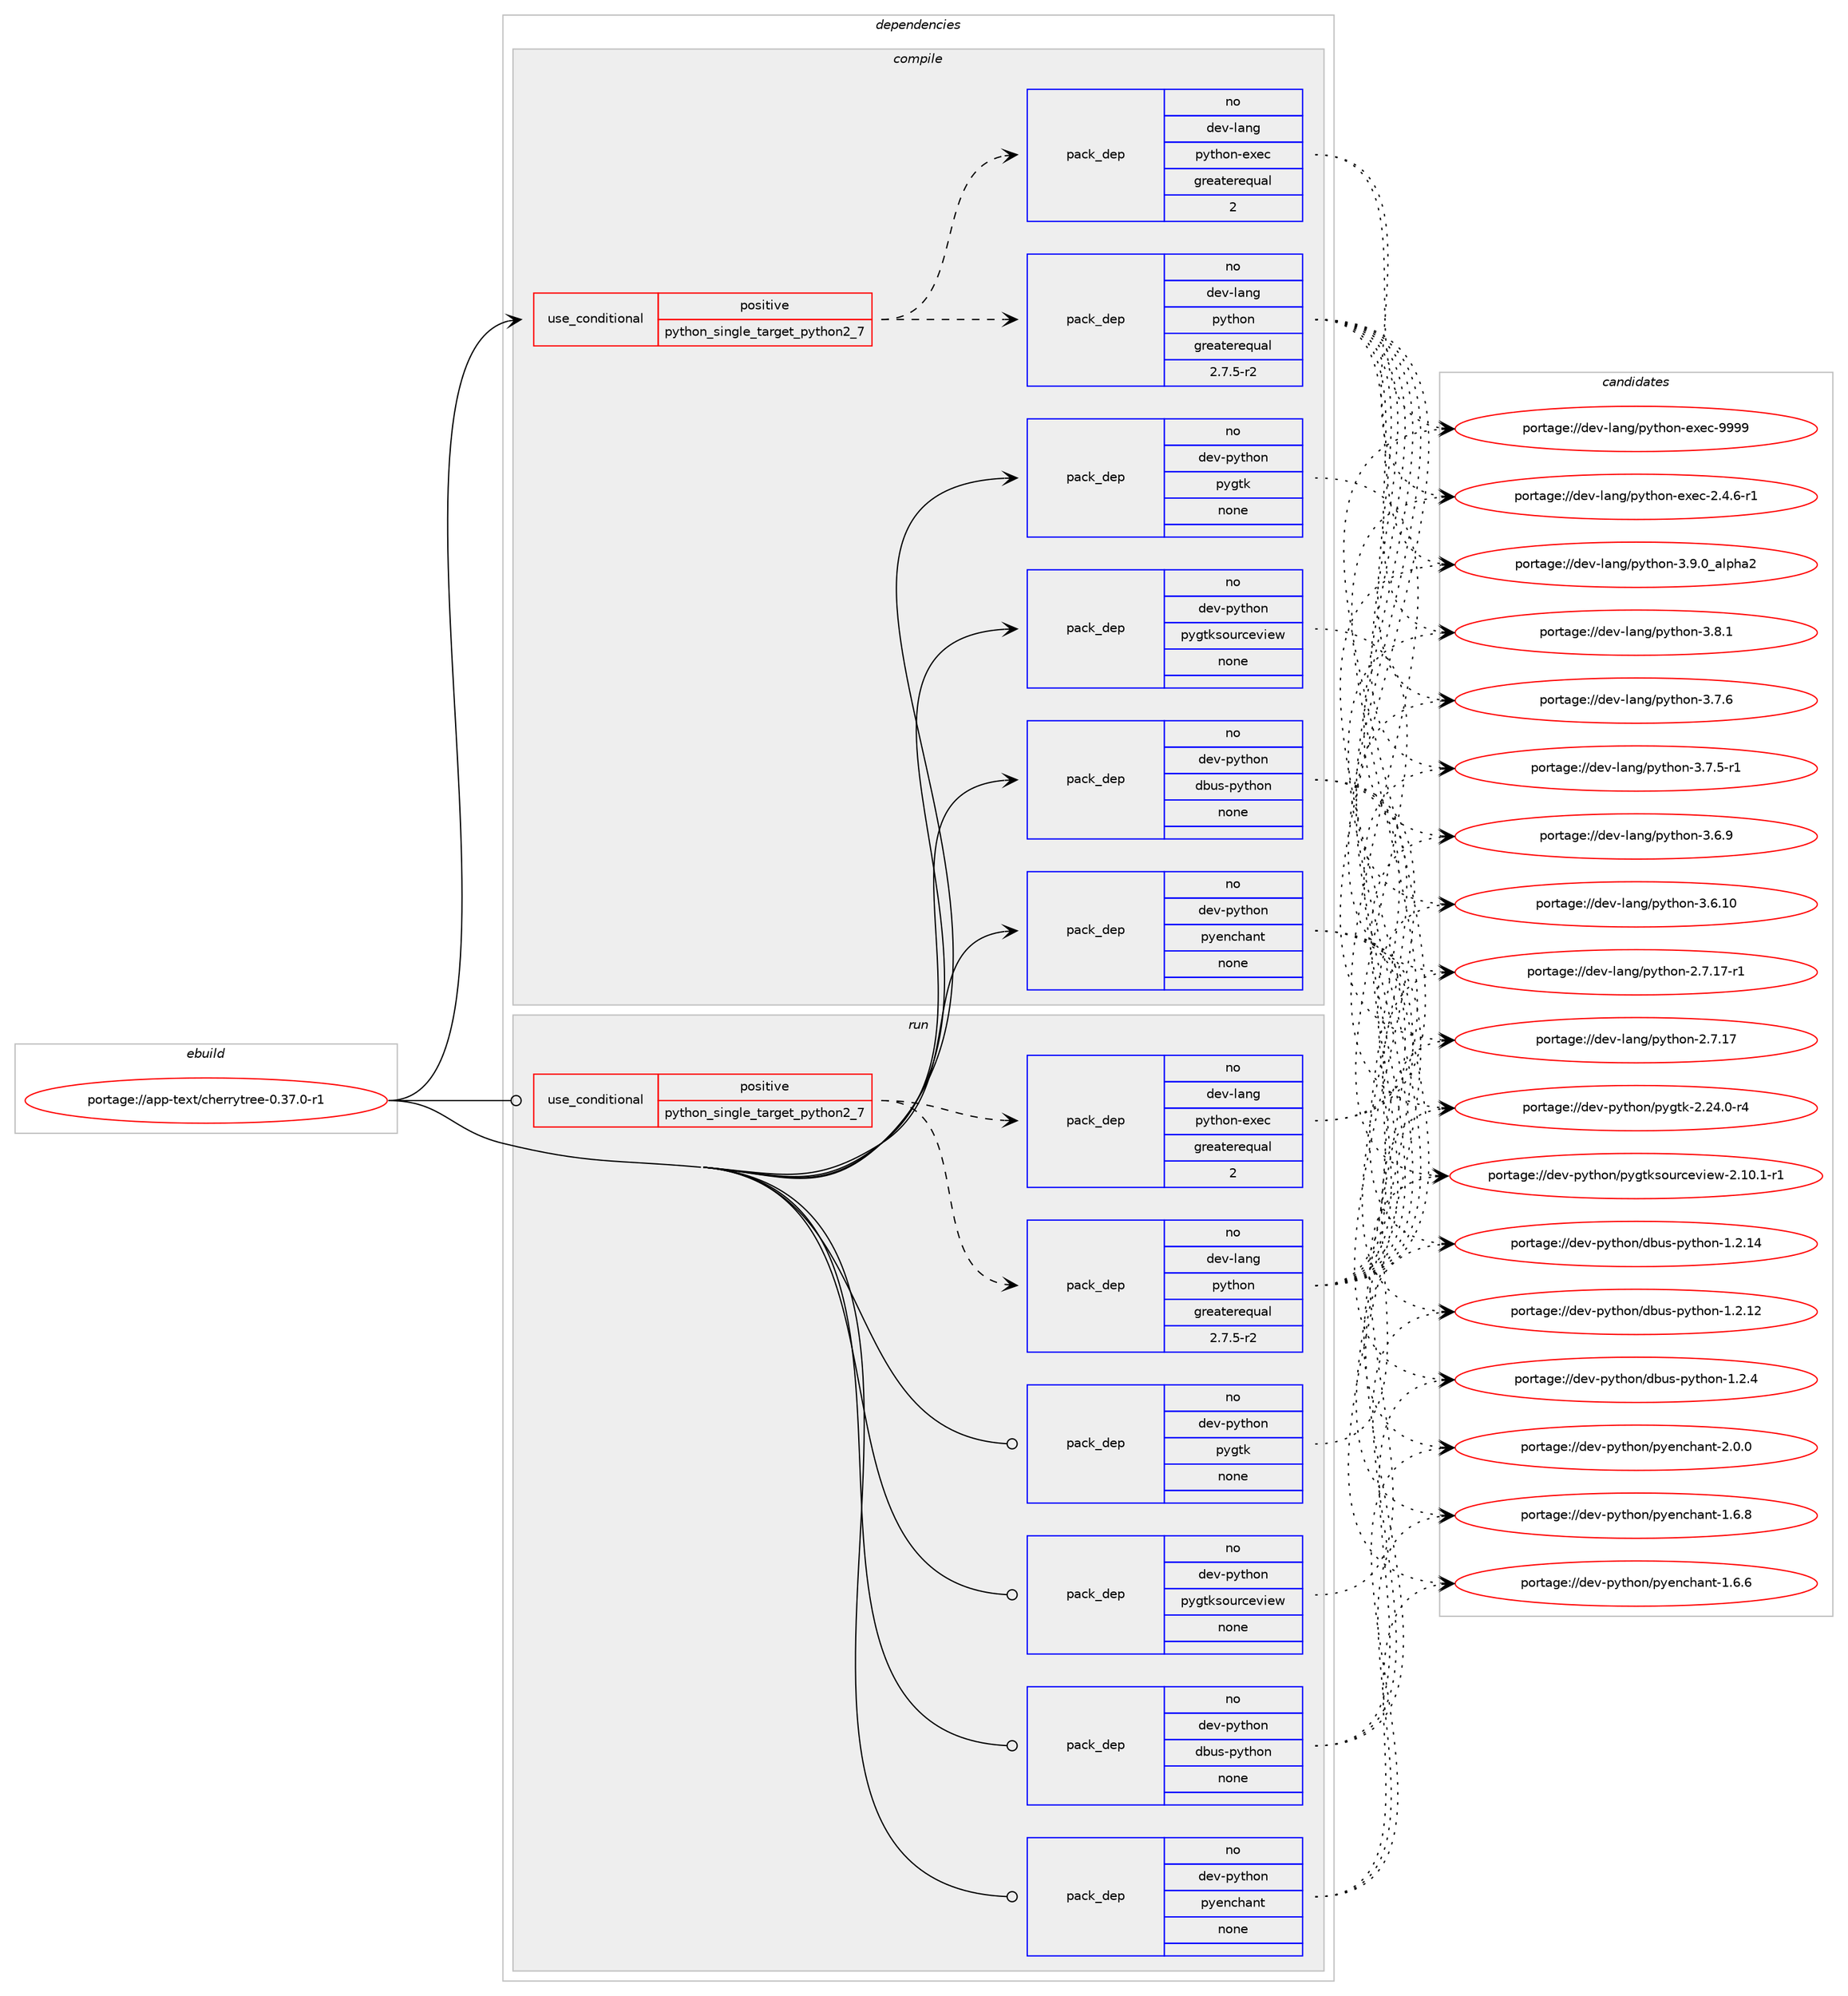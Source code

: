 digraph prolog {

# *************
# Graph options
# *************

newrank=true;
concentrate=true;
compound=true;
graph [rankdir=LR,fontname=Helvetica,fontsize=10,ranksep=1.5];#, ranksep=2.5, nodesep=0.2];
edge  [arrowhead=vee];
node  [fontname=Helvetica,fontsize=10];

# **********
# The ebuild
# **********

subgraph cluster_leftcol {
color=gray;
rank=same;
label=<<i>ebuild</i>>;
id [label="portage://app-text/cherrytree-0.37.0-r1", color=red, width=4, href="../app-text/cherrytree-0.37.0-r1.svg"];
}

# ****************
# The dependencies
# ****************

subgraph cluster_midcol {
color=gray;
label=<<i>dependencies</i>>;
subgraph cluster_compile {
fillcolor="#eeeeee";
style=filled;
label=<<i>compile</i>>;
subgraph cond140550 {
dependency598643 [label=<<TABLE BORDER="0" CELLBORDER="1" CELLSPACING="0" CELLPADDING="4"><TR><TD ROWSPAN="3" CELLPADDING="10">use_conditional</TD></TR><TR><TD>positive</TD></TR><TR><TD>python_single_target_python2_7</TD></TR></TABLE>>, shape=none, color=red];
subgraph pack450103 {
dependency598644 [label=<<TABLE BORDER="0" CELLBORDER="1" CELLSPACING="0" CELLPADDING="4" WIDTH="220"><TR><TD ROWSPAN="6" CELLPADDING="30">pack_dep</TD></TR><TR><TD WIDTH="110">no</TD></TR><TR><TD>dev-lang</TD></TR><TR><TD>python</TD></TR><TR><TD>greaterequal</TD></TR><TR><TD>2.7.5-r2</TD></TR></TABLE>>, shape=none, color=blue];
}
dependency598643:e -> dependency598644:w [weight=20,style="dashed",arrowhead="vee"];
subgraph pack450104 {
dependency598645 [label=<<TABLE BORDER="0" CELLBORDER="1" CELLSPACING="0" CELLPADDING="4" WIDTH="220"><TR><TD ROWSPAN="6" CELLPADDING="30">pack_dep</TD></TR><TR><TD WIDTH="110">no</TD></TR><TR><TD>dev-lang</TD></TR><TR><TD>python-exec</TD></TR><TR><TD>greaterequal</TD></TR><TR><TD>2</TD></TR></TABLE>>, shape=none, color=blue];
}
dependency598643:e -> dependency598645:w [weight=20,style="dashed",arrowhead="vee"];
}
id:e -> dependency598643:w [weight=20,style="solid",arrowhead="vee"];
subgraph pack450105 {
dependency598646 [label=<<TABLE BORDER="0" CELLBORDER="1" CELLSPACING="0" CELLPADDING="4" WIDTH="220"><TR><TD ROWSPAN="6" CELLPADDING="30">pack_dep</TD></TR><TR><TD WIDTH="110">no</TD></TR><TR><TD>dev-python</TD></TR><TR><TD>dbus-python</TD></TR><TR><TD>none</TD></TR><TR><TD></TD></TR></TABLE>>, shape=none, color=blue];
}
id:e -> dependency598646:w [weight=20,style="solid",arrowhead="vee"];
subgraph pack450106 {
dependency598647 [label=<<TABLE BORDER="0" CELLBORDER="1" CELLSPACING="0" CELLPADDING="4" WIDTH="220"><TR><TD ROWSPAN="6" CELLPADDING="30">pack_dep</TD></TR><TR><TD WIDTH="110">no</TD></TR><TR><TD>dev-python</TD></TR><TR><TD>pyenchant</TD></TR><TR><TD>none</TD></TR><TR><TD></TD></TR></TABLE>>, shape=none, color=blue];
}
id:e -> dependency598647:w [weight=20,style="solid",arrowhead="vee"];
subgraph pack450107 {
dependency598648 [label=<<TABLE BORDER="0" CELLBORDER="1" CELLSPACING="0" CELLPADDING="4" WIDTH="220"><TR><TD ROWSPAN="6" CELLPADDING="30">pack_dep</TD></TR><TR><TD WIDTH="110">no</TD></TR><TR><TD>dev-python</TD></TR><TR><TD>pygtk</TD></TR><TR><TD>none</TD></TR><TR><TD></TD></TR></TABLE>>, shape=none, color=blue];
}
id:e -> dependency598648:w [weight=20,style="solid",arrowhead="vee"];
subgraph pack450108 {
dependency598649 [label=<<TABLE BORDER="0" CELLBORDER="1" CELLSPACING="0" CELLPADDING="4" WIDTH="220"><TR><TD ROWSPAN="6" CELLPADDING="30">pack_dep</TD></TR><TR><TD WIDTH="110">no</TD></TR><TR><TD>dev-python</TD></TR><TR><TD>pygtksourceview</TD></TR><TR><TD>none</TD></TR><TR><TD></TD></TR></TABLE>>, shape=none, color=blue];
}
id:e -> dependency598649:w [weight=20,style="solid",arrowhead="vee"];
}
subgraph cluster_compileandrun {
fillcolor="#eeeeee";
style=filled;
label=<<i>compile and run</i>>;
}
subgraph cluster_run {
fillcolor="#eeeeee";
style=filled;
label=<<i>run</i>>;
subgraph cond140551 {
dependency598650 [label=<<TABLE BORDER="0" CELLBORDER="1" CELLSPACING="0" CELLPADDING="4"><TR><TD ROWSPAN="3" CELLPADDING="10">use_conditional</TD></TR><TR><TD>positive</TD></TR><TR><TD>python_single_target_python2_7</TD></TR></TABLE>>, shape=none, color=red];
subgraph pack450109 {
dependency598651 [label=<<TABLE BORDER="0" CELLBORDER="1" CELLSPACING="0" CELLPADDING="4" WIDTH="220"><TR><TD ROWSPAN="6" CELLPADDING="30">pack_dep</TD></TR><TR><TD WIDTH="110">no</TD></TR><TR><TD>dev-lang</TD></TR><TR><TD>python</TD></TR><TR><TD>greaterequal</TD></TR><TR><TD>2.7.5-r2</TD></TR></TABLE>>, shape=none, color=blue];
}
dependency598650:e -> dependency598651:w [weight=20,style="dashed",arrowhead="vee"];
subgraph pack450110 {
dependency598652 [label=<<TABLE BORDER="0" CELLBORDER="1" CELLSPACING="0" CELLPADDING="4" WIDTH="220"><TR><TD ROWSPAN="6" CELLPADDING="30">pack_dep</TD></TR><TR><TD WIDTH="110">no</TD></TR><TR><TD>dev-lang</TD></TR><TR><TD>python-exec</TD></TR><TR><TD>greaterequal</TD></TR><TR><TD>2</TD></TR></TABLE>>, shape=none, color=blue];
}
dependency598650:e -> dependency598652:w [weight=20,style="dashed",arrowhead="vee"];
}
id:e -> dependency598650:w [weight=20,style="solid",arrowhead="odot"];
subgraph pack450111 {
dependency598653 [label=<<TABLE BORDER="0" CELLBORDER="1" CELLSPACING="0" CELLPADDING="4" WIDTH="220"><TR><TD ROWSPAN="6" CELLPADDING="30">pack_dep</TD></TR><TR><TD WIDTH="110">no</TD></TR><TR><TD>dev-python</TD></TR><TR><TD>dbus-python</TD></TR><TR><TD>none</TD></TR><TR><TD></TD></TR></TABLE>>, shape=none, color=blue];
}
id:e -> dependency598653:w [weight=20,style="solid",arrowhead="odot"];
subgraph pack450112 {
dependency598654 [label=<<TABLE BORDER="0" CELLBORDER="1" CELLSPACING="0" CELLPADDING="4" WIDTH="220"><TR><TD ROWSPAN="6" CELLPADDING="30">pack_dep</TD></TR><TR><TD WIDTH="110">no</TD></TR><TR><TD>dev-python</TD></TR><TR><TD>pyenchant</TD></TR><TR><TD>none</TD></TR><TR><TD></TD></TR></TABLE>>, shape=none, color=blue];
}
id:e -> dependency598654:w [weight=20,style="solid",arrowhead="odot"];
subgraph pack450113 {
dependency598655 [label=<<TABLE BORDER="0" CELLBORDER="1" CELLSPACING="0" CELLPADDING="4" WIDTH="220"><TR><TD ROWSPAN="6" CELLPADDING="30">pack_dep</TD></TR><TR><TD WIDTH="110">no</TD></TR><TR><TD>dev-python</TD></TR><TR><TD>pygtk</TD></TR><TR><TD>none</TD></TR><TR><TD></TD></TR></TABLE>>, shape=none, color=blue];
}
id:e -> dependency598655:w [weight=20,style="solid",arrowhead="odot"];
subgraph pack450114 {
dependency598656 [label=<<TABLE BORDER="0" CELLBORDER="1" CELLSPACING="0" CELLPADDING="4" WIDTH="220"><TR><TD ROWSPAN="6" CELLPADDING="30">pack_dep</TD></TR><TR><TD WIDTH="110">no</TD></TR><TR><TD>dev-python</TD></TR><TR><TD>pygtksourceview</TD></TR><TR><TD>none</TD></TR><TR><TD></TD></TR></TABLE>>, shape=none, color=blue];
}
id:e -> dependency598656:w [weight=20,style="solid",arrowhead="odot"];
}
}

# **************
# The candidates
# **************

subgraph cluster_choices {
rank=same;
color=gray;
label=<<i>candidates</i>>;

subgraph choice450103 {
color=black;
nodesep=1;
choice10010111845108971101034711212111610411111045514657464895971081121049750 [label="portage://dev-lang/python-3.9.0_alpha2", color=red, width=4,href="../dev-lang/python-3.9.0_alpha2.svg"];
choice100101118451089711010347112121116104111110455146564649 [label="portage://dev-lang/python-3.8.1", color=red, width=4,href="../dev-lang/python-3.8.1.svg"];
choice100101118451089711010347112121116104111110455146554654 [label="portage://dev-lang/python-3.7.6", color=red, width=4,href="../dev-lang/python-3.7.6.svg"];
choice1001011184510897110103471121211161041111104551465546534511449 [label="portage://dev-lang/python-3.7.5-r1", color=red, width=4,href="../dev-lang/python-3.7.5-r1.svg"];
choice100101118451089711010347112121116104111110455146544657 [label="portage://dev-lang/python-3.6.9", color=red, width=4,href="../dev-lang/python-3.6.9.svg"];
choice10010111845108971101034711212111610411111045514654464948 [label="portage://dev-lang/python-3.6.10", color=red, width=4,href="../dev-lang/python-3.6.10.svg"];
choice100101118451089711010347112121116104111110455046554649554511449 [label="portage://dev-lang/python-2.7.17-r1", color=red, width=4,href="../dev-lang/python-2.7.17-r1.svg"];
choice10010111845108971101034711212111610411111045504655464955 [label="portage://dev-lang/python-2.7.17", color=red, width=4,href="../dev-lang/python-2.7.17.svg"];
dependency598644:e -> choice10010111845108971101034711212111610411111045514657464895971081121049750:w [style=dotted,weight="100"];
dependency598644:e -> choice100101118451089711010347112121116104111110455146564649:w [style=dotted,weight="100"];
dependency598644:e -> choice100101118451089711010347112121116104111110455146554654:w [style=dotted,weight="100"];
dependency598644:e -> choice1001011184510897110103471121211161041111104551465546534511449:w [style=dotted,weight="100"];
dependency598644:e -> choice100101118451089711010347112121116104111110455146544657:w [style=dotted,weight="100"];
dependency598644:e -> choice10010111845108971101034711212111610411111045514654464948:w [style=dotted,weight="100"];
dependency598644:e -> choice100101118451089711010347112121116104111110455046554649554511449:w [style=dotted,weight="100"];
dependency598644:e -> choice10010111845108971101034711212111610411111045504655464955:w [style=dotted,weight="100"];
}
subgraph choice450104 {
color=black;
nodesep=1;
choice10010111845108971101034711212111610411111045101120101994557575757 [label="portage://dev-lang/python-exec-9999", color=red, width=4,href="../dev-lang/python-exec-9999.svg"];
choice10010111845108971101034711212111610411111045101120101994550465246544511449 [label="portage://dev-lang/python-exec-2.4.6-r1", color=red, width=4,href="../dev-lang/python-exec-2.4.6-r1.svg"];
dependency598645:e -> choice10010111845108971101034711212111610411111045101120101994557575757:w [style=dotted,weight="100"];
dependency598645:e -> choice10010111845108971101034711212111610411111045101120101994550465246544511449:w [style=dotted,weight="100"];
}
subgraph choice450105 {
color=black;
nodesep=1;
choice10010111845112121116104111110471009811711545112121116104111110454946504652 [label="portage://dev-python/dbus-python-1.2.4", color=red, width=4,href="../dev-python/dbus-python-1.2.4.svg"];
choice1001011184511212111610411111047100981171154511212111610411111045494650464952 [label="portage://dev-python/dbus-python-1.2.14", color=red, width=4,href="../dev-python/dbus-python-1.2.14.svg"];
choice1001011184511212111610411111047100981171154511212111610411111045494650464950 [label="portage://dev-python/dbus-python-1.2.12", color=red, width=4,href="../dev-python/dbus-python-1.2.12.svg"];
dependency598646:e -> choice10010111845112121116104111110471009811711545112121116104111110454946504652:w [style=dotted,weight="100"];
dependency598646:e -> choice1001011184511212111610411111047100981171154511212111610411111045494650464952:w [style=dotted,weight="100"];
dependency598646:e -> choice1001011184511212111610411111047100981171154511212111610411111045494650464950:w [style=dotted,weight="100"];
}
subgraph choice450106 {
color=black;
nodesep=1;
choice10010111845112121116104111110471121211011109910497110116455046484648 [label="portage://dev-python/pyenchant-2.0.0", color=red, width=4,href="../dev-python/pyenchant-2.0.0.svg"];
choice10010111845112121116104111110471121211011109910497110116454946544656 [label="portage://dev-python/pyenchant-1.6.8", color=red, width=4,href="../dev-python/pyenchant-1.6.8.svg"];
choice10010111845112121116104111110471121211011109910497110116454946544654 [label="portage://dev-python/pyenchant-1.6.6", color=red, width=4,href="../dev-python/pyenchant-1.6.6.svg"];
dependency598647:e -> choice10010111845112121116104111110471121211011109910497110116455046484648:w [style=dotted,weight="100"];
dependency598647:e -> choice10010111845112121116104111110471121211011109910497110116454946544656:w [style=dotted,weight="100"];
dependency598647:e -> choice10010111845112121116104111110471121211011109910497110116454946544654:w [style=dotted,weight="100"];
}
subgraph choice450107 {
color=black;
nodesep=1;
choice1001011184511212111610411111047112121103116107455046505246484511452 [label="portage://dev-python/pygtk-2.24.0-r4", color=red, width=4,href="../dev-python/pygtk-2.24.0-r4.svg"];
dependency598648:e -> choice1001011184511212111610411111047112121103116107455046505246484511452:w [style=dotted,weight="100"];
}
subgraph choice450108 {
color=black;
nodesep=1;
choice100101118451121211161041111104711212110311610711511111711499101118105101119455046494846494511449 [label="portage://dev-python/pygtksourceview-2.10.1-r1", color=red, width=4,href="../dev-python/pygtksourceview-2.10.1-r1.svg"];
dependency598649:e -> choice100101118451121211161041111104711212110311610711511111711499101118105101119455046494846494511449:w [style=dotted,weight="100"];
}
subgraph choice450109 {
color=black;
nodesep=1;
choice10010111845108971101034711212111610411111045514657464895971081121049750 [label="portage://dev-lang/python-3.9.0_alpha2", color=red, width=4,href="../dev-lang/python-3.9.0_alpha2.svg"];
choice100101118451089711010347112121116104111110455146564649 [label="portage://dev-lang/python-3.8.1", color=red, width=4,href="../dev-lang/python-3.8.1.svg"];
choice100101118451089711010347112121116104111110455146554654 [label="portage://dev-lang/python-3.7.6", color=red, width=4,href="../dev-lang/python-3.7.6.svg"];
choice1001011184510897110103471121211161041111104551465546534511449 [label="portage://dev-lang/python-3.7.5-r1", color=red, width=4,href="../dev-lang/python-3.7.5-r1.svg"];
choice100101118451089711010347112121116104111110455146544657 [label="portage://dev-lang/python-3.6.9", color=red, width=4,href="../dev-lang/python-3.6.9.svg"];
choice10010111845108971101034711212111610411111045514654464948 [label="portage://dev-lang/python-3.6.10", color=red, width=4,href="../dev-lang/python-3.6.10.svg"];
choice100101118451089711010347112121116104111110455046554649554511449 [label="portage://dev-lang/python-2.7.17-r1", color=red, width=4,href="../dev-lang/python-2.7.17-r1.svg"];
choice10010111845108971101034711212111610411111045504655464955 [label="portage://dev-lang/python-2.7.17", color=red, width=4,href="../dev-lang/python-2.7.17.svg"];
dependency598651:e -> choice10010111845108971101034711212111610411111045514657464895971081121049750:w [style=dotted,weight="100"];
dependency598651:e -> choice100101118451089711010347112121116104111110455146564649:w [style=dotted,weight="100"];
dependency598651:e -> choice100101118451089711010347112121116104111110455146554654:w [style=dotted,weight="100"];
dependency598651:e -> choice1001011184510897110103471121211161041111104551465546534511449:w [style=dotted,weight="100"];
dependency598651:e -> choice100101118451089711010347112121116104111110455146544657:w [style=dotted,weight="100"];
dependency598651:e -> choice10010111845108971101034711212111610411111045514654464948:w [style=dotted,weight="100"];
dependency598651:e -> choice100101118451089711010347112121116104111110455046554649554511449:w [style=dotted,weight="100"];
dependency598651:e -> choice10010111845108971101034711212111610411111045504655464955:w [style=dotted,weight="100"];
}
subgraph choice450110 {
color=black;
nodesep=1;
choice10010111845108971101034711212111610411111045101120101994557575757 [label="portage://dev-lang/python-exec-9999", color=red, width=4,href="../dev-lang/python-exec-9999.svg"];
choice10010111845108971101034711212111610411111045101120101994550465246544511449 [label="portage://dev-lang/python-exec-2.4.6-r1", color=red, width=4,href="../dev-lang/python-exec-2.4.6-r1.svg"];
dependency598652:e -> choice10010111845108971101034711212111610411111045101120101994557575757:w [style=dotted,weight="100"];
dependency598652:e -> choice10010111845108971101034711212111610411111045101120101994550465246544511449:w [style=dotted,weight="100"];
}
subgraph choice450111 {
color=black;
nodesep=1;
choice10010111845112121116104111110471009811711545112121116104111110454946504652 [label="portage://dev-python/dbus-python-1.2.4", color=red, width=4,href="../dev-python/dbus-python-1.2.4.svg"];
choice1001011184511212111610411111047100981171154511212111610411111045494650464952 [label="portage://dev-python/dbus-python-1.2.14", color=red, width=4,href="../dev-python/dbus-python-1.2.14.svg"];
choice1001011184511212111610411111047100981171154511212111610411111045494650464950 [label="portage://dev-python/dbus-python-1.2.12", color=red, width=4,href="../dev-python/dbus-python-1.2.12.svg"];
dependency598653:e -> choice10010111845112121116104111110471009811711545112121116104111110454946504652:w [style=dotted,weight="100"];
dependency598653:e -> choice1001011184511212111610411111047100981171154511212111610411111045494650464952:w [style=dotted,weight="100"];
dependency598653:e -> choice1001011184511212111610411111047100981171154511212111610411111045494650464950:w [style=dotted,weight="100"];
}
subgraph choice450112 {
color=black;
nodesep=1;
choice10010111845112121116104111110471121211011109910497110116455046484648 [label="portage://dev-python/pyenchant-2.0.0", color=red, width=4,href="../dev-python/pyenchant-2.0.0.svg"];
choice10010111845112121116104111110471121211011109910497110116454946544656 [label="portage://dev-python/pyenchant-1.6.8", color=red, width=4,href="../dev-python/pyenchant-1.6.8.svg"];
choice10010111845112121116104111110471121211011109910497110116454946544654 [label="portage://dev-python/pyenchant-1.6.6", color=red, width=4,href="../dev-python/pyenchant-1.6.6.svg"];
dependency598654:e -> choice10010111845112121116104111110471121211011109910497110116455046484648:w [style=dotted,weight="100"];
dependency598654:e -> choice10010111845112121116104111110471121211011109910497110116454946544656:w [style=dotted,weight="100"];
dependency598654:e -> choice10010111845112121116104111110471121211011109910497110116454946544654:w [style=dotted,weight="100"];
}
subgraph choice450113 {
color=black;
nodesep=1;
choice1001011184511212111610411111047112121103116107455046505246484511452 [label="portage://dev-python/pygtk-2.24.0-r4", color=red, width=4,href="../dev-python/pygtk-2.24.0-r4.svg"];
dependency598655:e -> choice1001011184511212111610411111047112121103116107455046505246484511452:w [style=dotted,weight="100"];
}
subgraph choice450114 {
color=black;
nodesep=1;
choice100101118451121211161041111104711212110311610711511111711499101118105101119455046494846494511449 [label="portage://dev-python/pygtksourceview-2.10.1-r1", color=red, width=4,href="../dev-python/pygtksourceview-2.10.1-r1.svg"];
dependency598656:e -> choice100101118451121211161041111104711212110311610711511111711499101118105101119455046494846494511449:w [style=dotted,weight="100"];
}
}

}
